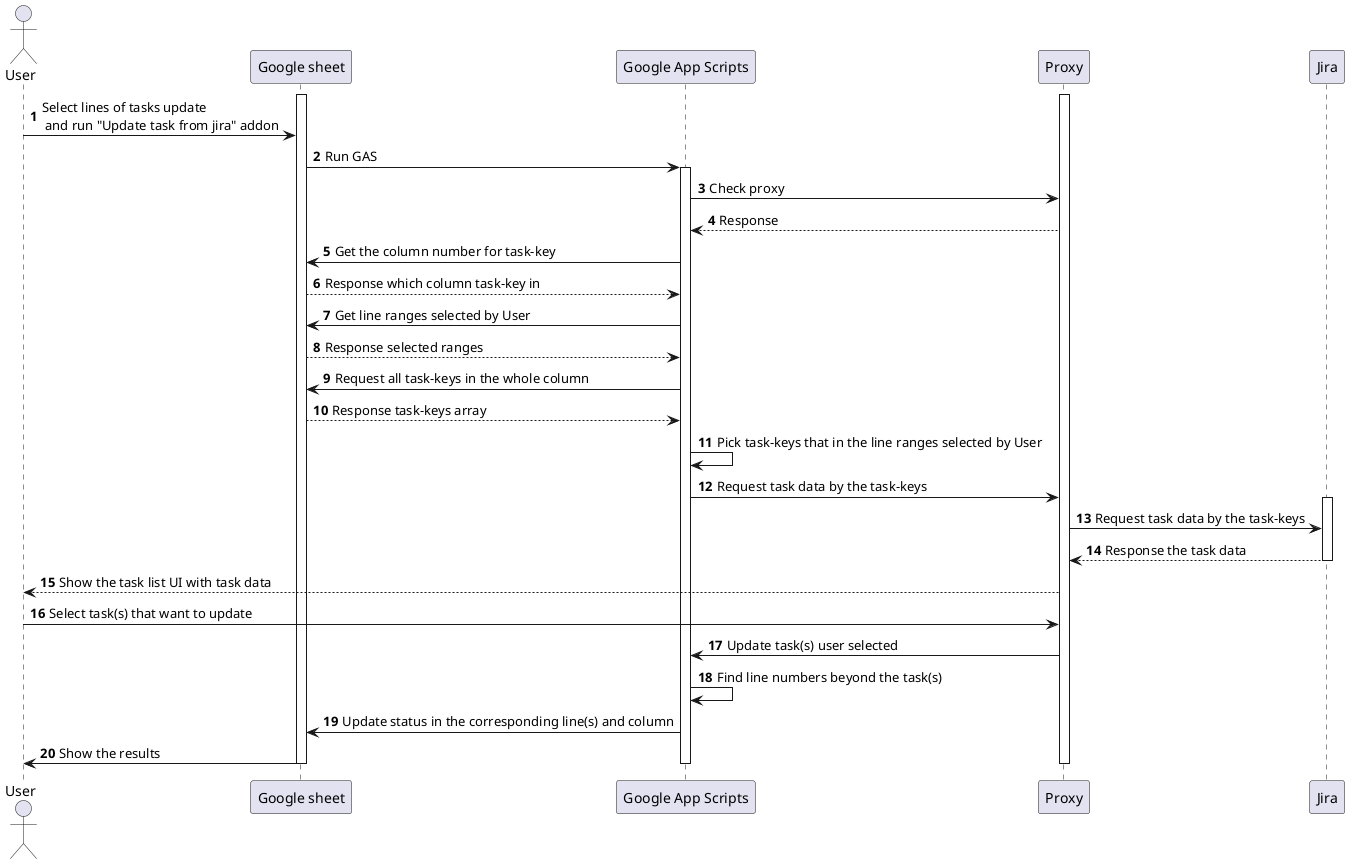 @startuml
'https://plantuml.com/sequence-diagram

autonumber

actor User
participant "Google sheet" as gs
participant "Google App Scripts" as gas
participant Proxy as px
participant Jira

activate gs
activate px
User -> gs: Select lines of tasks update\n and run "Update task from jira" addon
gs -> gas: Run GAS
activate gas
gas -> px: Check proxy
gas <-- px: Response
gs <- gas: Get the column number for task-key
gs --> gas: Response which column task-key in
gs <- gas: Get line ranges selected by User
gs --> gas: Response selected ranges
gs <- gas: Request all task-keys in the whole column
gs --> gas: Response task-keys array
gas -> gas: Pick task-keys that in the line ranges selected by User
gas -> px: Request task data by the task-keys
activate Jira
px -> Jira: Request task data by the task-keys
px <-- Jira: Response the task data
deactivate Jira
px --> User: Show the task list UI with task data
User -> px: Select task(s) that want to update
gas <- px: Update task(s) user selected
gas -> gas: Find line numbers beyond the task(s)
gs <- gas: Update status in the corresponding line(s) and column
User <- gs: Show the results
deactivate gas
deactivate px
deactivate gs


@enduml